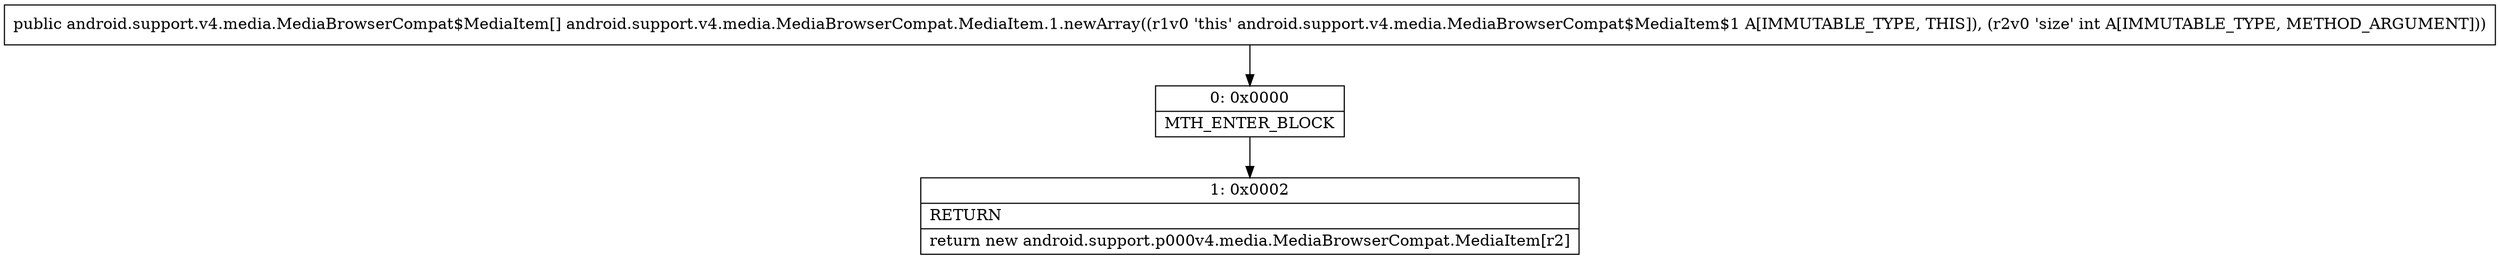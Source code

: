 digraph "CFG forandroid.support.v4.media.MediaBrowserCompat.MediaItem.1.newArray(I)[Landroid\/support\/v4\/media\/MediaBrowserCompat$MediaItem;" {
Node_0 [shape=record,label="{0\:\ 0x0000|MTH_ENTER_BLOCK\l}"];
Node_1 [shape=record,label="{1\:\ 0x0002|RETURN\l|return new android.support.p000v4.media.MediaBrowserCompat.MediaItem[r2]\l}"];
MethodNode[shape=record,label="{public android.support.v4.media.MediaBrowserCompat$MediaItem[] android.support.v4.media.MediaBrowserCompat.MediaItem.1.newArray((r1v0 'this' android.support.v4.media.MediaBrowserCompat$MediaItem$1 A[IMMUTABLE_TYPE, THIS]), (r2v0 'size' int A[IMMUTABLE_TYPE, METHOD_ARGUMENT])) }"];
MethodNode -> Node_0;
Node_0 -> Node_1;
}

